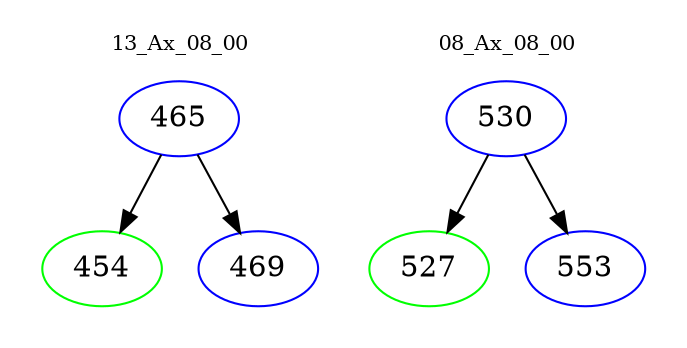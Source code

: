 digraph{
subgraph cluster_0 {
color = white
label = "13_Ax_08_00";
fontsize=10;
T0_465 [label="465", color="blue"]
T0_465 -> T0_454 [color="black"]
T0_454 [label="454", color="green"]
T0_465 -> T0_469 [color="black"]
T0_469 [label="469", color="blue"]
}
subgraph cluster_1 {
color = white
label = "08_Ax_08_00";
fontsize=10;
T1_530 [label="530", color="blue"]
T1_530 -> T1_527 [color="black"]
T1_527 [label="527", color="green"]
T1_530 -> T1_553 [color="black"]
T1_553 [label="553", color="blue"]
}
}

